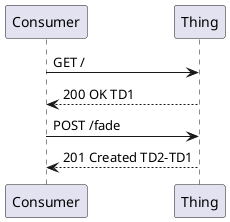 @startuml

Consumer -> Thing: GET /
Thing --> Consumer: 200 OK TD1

Consumer -> Thing: POST /fade
Thing --> Consumer: 201 Created TD2-TD1

@enduml